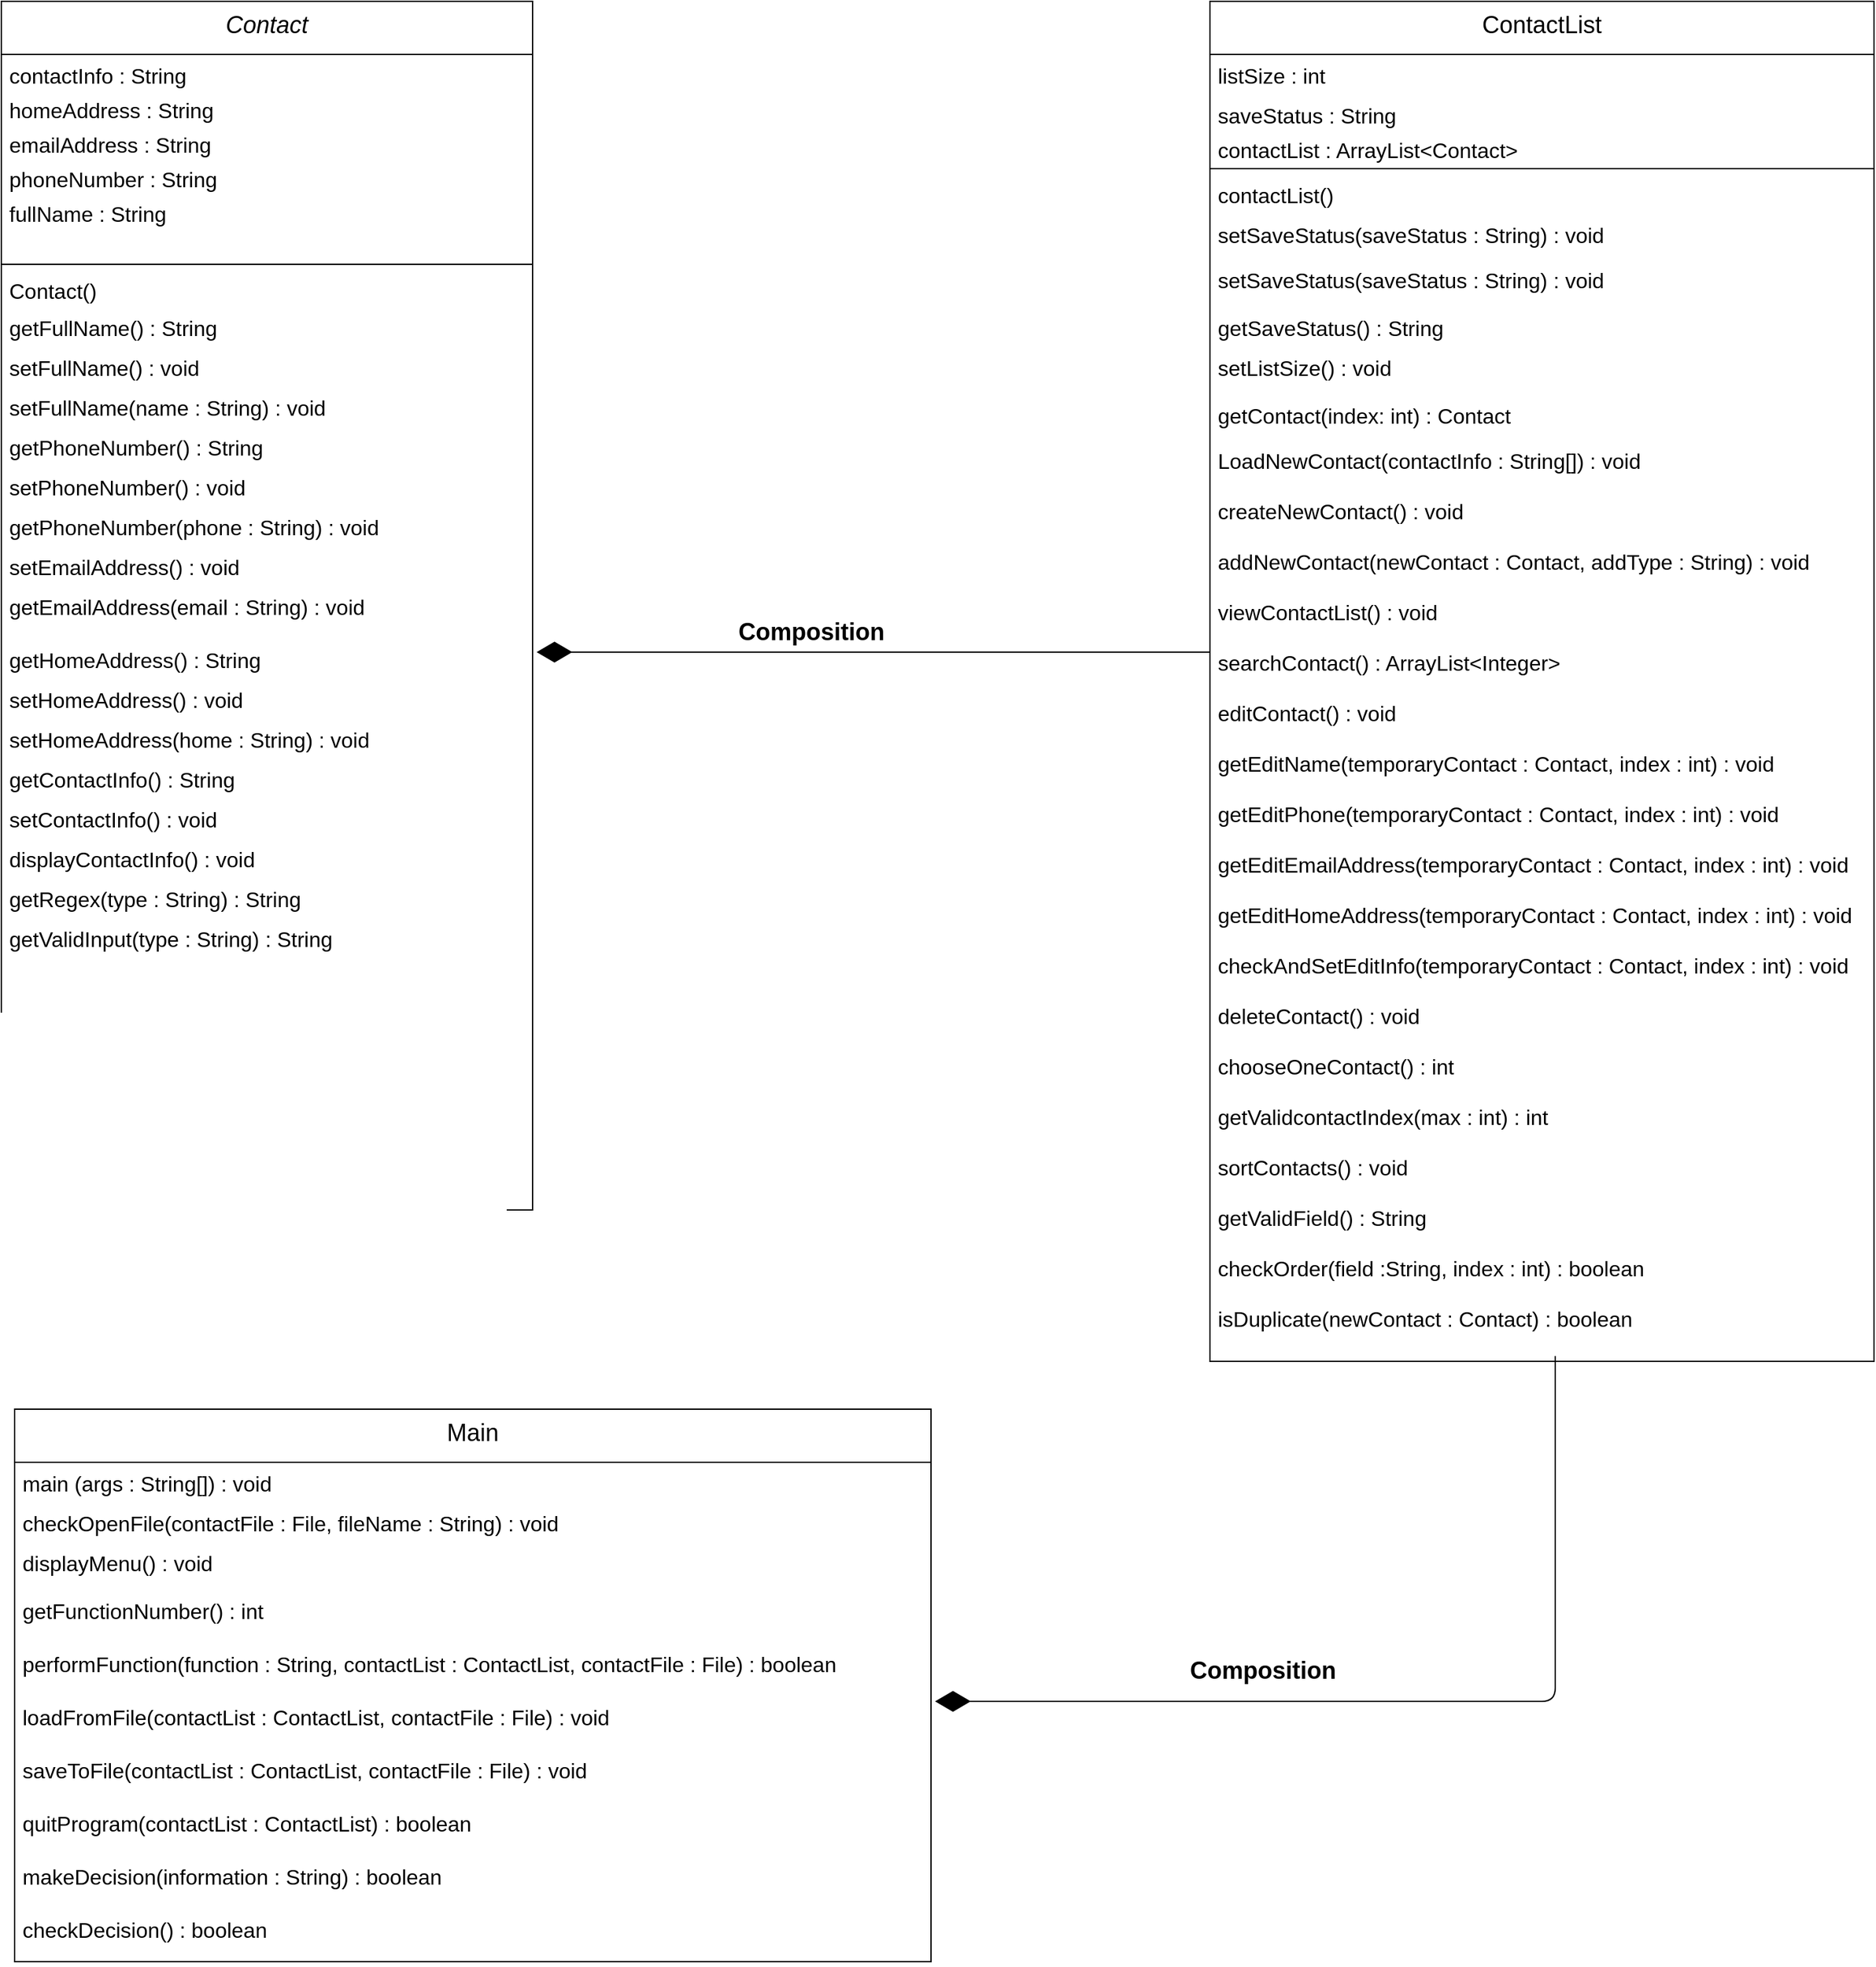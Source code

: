 <mxfile version="14.6.13" type="device"><diagram id="C5RBs43oDa-KdzZeNtuy" name="Page-1"><mxGraphModel dx="2249" dy="856" grid="1" gridSize="10" guides="1" tooltips="1" connect="1" arrows="1" fold="1" page="1" pageScale="1" pageWidth="827" pageHeight="1169" math="0" shadow="0"><root><mxCell id="WIyWlLk6GJQsqaUBKTNV-0"/><mxCell id="WIyWlLk6GJQsqaUBKTNV-1" parent="WIyWlLk6GJQsqaUBKTNV-0"/><mxCell id="zkfFHV4jXpPFQw0GAbJ--0" value="Contact" style="swimlane;fontStyle=2;align=center;verticalAlign=top;childLayout=stackLayout;horizontal=1;startSize=40;horizontalStack=0;resizeParent=1;resizeLast=0;collapsible=1;marginBottom=0;rounded=0;shadow=0;strokeWidth=1;fontSize=18;" parent="WIyWlLk6GJQsqaUBKTNV-1" vertex="1"><mxGeometry x="-90" y="80" width="400" height="910" as="geometry"><mxRectangle x="-90" y="80" width="160" height="26" as="alternateBounds"/></mxGeometry></mxCell><mxCell id="zkfFHV4jXpPFQw0GAbJ--1" value="contactInfo : String" style="text;align=left;verticalAlign=top;spacingLeft=4;spacingRight=4;overflow=hidden;rotatable=0;points=[[0,0.5],[1,0.5]];portConstraint=eastwest;fontSize=16;" parent="zkfFHV4jXpPFQw0GAbJ--0" vertex="1"><mxGeometry y="40" width="400" height="26" as="geometry"/></mxCell><mxCell id="BXxp5bXsST7RoDJg6VFm-0" value="homeAddress : String" style="text;align=left;verticalAlign=top;spacingLeft=4;spacingRight=4;overflow=hidden;rotatable=0;points=[[0,0.5],[1,0.5]];portConstraint=eastwest;fontSize=16;" vertex="1" parent="zkfFHV4jXpPFQw0GAbJ--0"><mxGeometry y="66" width="400" height="26" as="geometry"/></mxCell><mxCell id="BXxp5bXsST7RoDJg6VFm-3" value="emailAddress : String" style="text;align=left;verticalAlign=top;spacingLeft=4;spacingRight=4;overflow=hidden;rotatable=0;points=[[0,0.5],[1,0.5]];portConstraint=eastwest;fontSize=16;" vertex="1" parent="zkfFHV4jXpPFQw0GAbJ--0"><mxGeometry y="92" width="400" height="26" as="geometry"/></mxCell><mxCell id="BXxp5bXsST7RoDJg6VFm-2" value="phoneNumber : String" style="text;align=left;verticalAlign=top;spacingLeft=4;spacingRight=4;overflow=hidden;rotatable=0;points=[[0,0.5],[1,0.5]];portConstraint=eastwest;fontSize=16;" vertex="1" parent="zkfFHV4jXpPFQw0GAbJ--0"><mxGeometry y="118" width="400" height="26" as="geometry"/></mxCell><mxCell id="BXxp5bXsST7RoDJg6VFm-1" value="fullName : String" style="text;align=left;verticalAlign=top;spacingLeft=4;spacingRight=4;overflow=hidden;rotatable=0;points=[[0,0.5],[1,0.5]];portConstraint=eastwest;fontSize=16;" vertex="1" parent="zkfFHV4jXpPFQw0GAbJ--0"><mxGeometry y="144" width="400" height="50" as="geometry"/></mxCell><mxCell id="zkfFHV4jXpPFQw0GAbJ--4" value="" style="line;html=1;strokeWidth=1;align=left;verticalAlign=middle;spacingTop=-1;spacingLeft=3;spacingRight=3;rotatable=0;labelPosition=right;points=[];portConstraint=eastwest;" parent="zkfFHV4jXpPFQw0GAbJ--0" vertex="1"><mxGeometry y="194" width="400" height="8" as="geometry"/></mxCell><mxCell id="BXxp5bXsST7RoDJg6VFm-4" value="Contact()" style="text;align=left;verticalAlign=top;spacingLeft=4;spacingRight=4;overflow=hidden;rotatable=0;points=[[0,0.5],[1,0.5]];portConstraint=eastwest;fontSize=16;" vertex="1" parent="zkfFHV4jXpPFQw0GAbJ--0"><mxGeometry y="202" width="400" height="28" as="geometry"/></mxCell><mxCell id="BXxp5bXsST7RoDJg6VFm-13" value="getFullName() : String" style="text;align=left;verticalAlign=top;spacingLeft=4;spacingRight=4;overflow=hidden;rotatable=0;points=[[0,0.5],[1,0.5]];portConstraint=eastwest;fontSize=16;" vertex="1" parent="zkfFHV4jXpPFQw0GAbJ--0"><mxGeometry y="230" width="400" height="30" as="geometry"/></mxCell><mxCell id="BXxp5bXsST7RoDJg6VFm-15" value="setFullName() : void" style="text;align=left;verticalAlign=top;spacingLeft=4;spacingRight=4;overflow=hidden;rotatable=0;points=[[0,0.5],[1,0.5]];portConstraint=eastwest;fontSize=16;" vertex="1" parent="zkfFHV4jXpPFQw0GAbJ--0"><mxGeometry y="260" width="400" height="30" as="geometry"/></mxCell><mxCell id="BXxp5bXsST7RoDJg6VFm-16" value="setFullName(name : String) : void" style="text;align=left;verticalAlign=top;spacingLeft=4;spacingRight=4;overflow=hidden;rotatable=0;points=[[0,0.5],[1,0.5]];portConstraint=eastwest;fontSize=16;" vertex="1" parent="zkfFHV4jXpPFQw0GAbJ--0"><mxGeometry y="290" width="400" height="30" as="geometry"/></mxCell><mxCell id="BXxp5bXsST7RoDJg6VFm-14" value="getPhoneNumber() : String" style="text;align=left;verticalAlign=top;spacingLeft=4;spacingRight=4;overflow=hidden;rotatable=0;points=[[0,0.5],[1,0.5]];portConstraint=eastwest;fontSize=16;" vertex="1" parent="zkfFHV4jXpPFQw0GAbJ--0"><mxGeometry y="320" width="400" height="30" as="geometry"/></mxCell><mxCell id="BXxp5bXsST7RoDJg6VFm-17" value="setPhoneNumber() : void" style="text;align=left;verticalAlign=top;spacingLeft=4;spacingRight=4;overflow=hidden;rotatable=0;points=[[0,0.5],[1,0.5]];portConstraint=eastwest;fontSize=16;" vertex="1" parent="zkfFHV4jXpPFQw0GAbJ--0"><mxGeometry y="350" width="400" height="30" as="geometry"/></mxCell><mxCell id="BXxp5bXsST7RoDJg6VFm-18" value="getPhoneNumber(phone : String) : void" style="text;align=left;verticalAlign=top;spacingLeft=4;spacingRight=4;overflow=hidden;rotatable=0;points=[[0,0.5],[1,0.5]];portConstraint=eastwest;fontSize=16;" vertex="1" parent="zkfFHV4jXpPFQw0GAbJ--0"><mxGeometry y="380" width="400" height="30" as="geometry"/></mxCell><mxCell id="BXxp5bXsST7RoDJg6VFm-19" value="setEmailAddress() : void" style="text;align=left;verticalAlign=top;spacingLeft=4;spacingRight=4;overflow=hidden;rotatable=0;points=[[0,0.5],[1,0.5]];portConstraint=eastwest;fontSize=16;" vertex="1" parent="zkfFHV4jXpPFQw0GAbJ--0"><mxGeometry y="410" width="400" height="30" as="geometry"/></mxCell><mxCell id="BXxp5bXsST7RoDJg6VFm-20" value="getEmailAddress(email : String) : void" style="text;align=left;verticalAlign=top;spacingLeft=4;spacingRight=4;overflow=hidden;rotatable=0;points=[[0,0.5],[1,0.5]];portConstraint=eastwest;fontSize=16;" vertex="1" parent="zkfFHV4jXpPFQw0GAbJ--0"><mxGeometry y="440" width="400" height="40" as="geometry"/></mxCell><mxCell id="BXxp5bXsST7RoDJg6VFm-21" value="getHomeAddress() : String" style="text;align=left;verticalAlign=top;spacingLeft=4;spacingRight=4;overflow=hidden;rotatable=0;points=[[0,0.5],[1,0.5]];portConstraint=eastwest;fontSize=16;" vertex="1" parent="zkfFHV4jXpPFQw0GAbJ--0"><mxGeometry y="480" width="400" height="30" as="geometry"/></mxCell><mxCell id="BXxp5bXsST7RoDJg6VFm-22" value="setHomeAddress() : void" style="text;align=left;verticalAlign=top;spacingLeft=4;spacingRight=4;overflow=hidden;rotatable=0;points=[[0,0.5],[1,0.5]];portConstraint=eastwest;fontSize=16;" vertex="1" parent="zkfFHV4jXpPFQw0GAbJ--0"><mxGeometry y="510" width="400" height="30" as="geometry"/></mxCell><mxCell id="BXxp5bXsST7RoDJg6VFm-23" value="setHomeAddress(home : String) : void" style="text;align=left;verticalAlign=top;spacingLeft=4;spacingRight=4;overflow=hidden;rotatable=0;points=[[0,0.5],[1,0.5]];portConstraint=eastwest;fontSize=16;" vertex="1" parent="zkfFHV4jXpPFQw0GAbJ--0"><mxGeometry y="540" width="400" height="30" as="geometry"/></mxCell><mxCell id="BXxp5bXsST7RoDJg6VFm-24" value="getContactInfo() : String" style="text;align=left;verticalAlign=top;spacingLeft=4;spacingRight=4;overflow=hidden;rotatable=0;points=[[0,0.5],[1,0.5]];portConstraint=eastwest;fontSize=16;" vertex="1" parent="zkfFHV4jXpPFQw0GAbJ--0"><mxGeometry y="570" width="400" height="30" as="geometry"/></mxCell><mxCell id="BXxp5bXsST7RoDJg6VFm-25" value="setContactInfo() : void" style="text;align=left;verticalAlign=top;spacingLeft=4;spacingRight=4;overflow=hidden;rotatable=0;points=[[0,0.5],[1,0.5]];portConstraint=eastwest;fontSize=16;" vertex="1" parent="zkfFHV4jXpPFQw0GAbJ--0"><mxGeometry y="600" width="400" height="30" as="geometry"/></mxCell><mxCell id="BXxp5bXsST7RoDJg6VFm-26" value="displayContactInfo() : void" style="text;align=left;verticalAlign=top;spacingLeft=4;spacingRight=4;overflow=hidden;rotatable=0;points=[[0,0.5],[1,0.5]];portConstraint=eastwest;fontSize=16;" vertex="1" parent="zkfFHV4jXpPFQw0GAbJ--0"><mxGeometry y="630" width="400" height="30" as="geometry"/></mxCell><mxCell id="BXxp5bXsST7RoDJg6VFm-27" value="getRegex(type : String) : String" style="text;align=left;verticalAlign=top;spacingLeft=4;spacingRight=4;overflow=hidden;rotatable=0;points=[[0,0.5],[1,0.5]];portConstraint=eastwest;fontSize=16;" vertex="1" parent="zkfFHV4jXpPFQw0GAbJ--0"><mxGeometry y="660" width="400" height="30" as="geometry"/></mxCell><mxCell id="BXxp5bXsST7RoDJg6VFm-28" value="getValidInput(type : String) : String" style="text;align=left;verticalAlign=top;spacingLeft=4;spacingRight=4;overflow=hidden;rotatable=0;points=[[0,0.5],[1,0.5]];portConstraint=eastwest;fontSize=16;" vertex="1" parent="zkfFHV4jXpPFQw0GAbJ--0"><mxGeometry y="690" width="400" height="50" as="geometry"/></mxCell><mxCell id="zkfFHV4jXpPFQw0GAbJ--6" value="Main" style="swimlane;fontStyle=0;align=center;verticalAlign=top;childLayout=stackLayout;horizontal=1;startSize=40;horizontalStack=0;resizeParent=1;resizeLast=0;collapsible=1;marginBottom=0;rounded=0;shadow=0;strokeWidth=1;fontSize=18;" parent="WIyWlLk6GJQsqaUBKTNV-1" vertex="1"><mxGeometry x="-80" y="1140" width="690" height="416" as="geometry"><mxRectangle x="130" y="380" width="160" height="26" as="alternateBounds"/></mxGeometry></mxCell><mxCell id="zkfFHV4jXpPFQw0GAbJ--7" value="main (args : String[]) : void" style="text;align=left;verticalAlign=top;spacingLeft=4;spacingRight=4;overflow=hidden;rotatable=0;points=[[0,0.5],[1,0.5]];portConstraint=eastwest;fontSize=16;" parent="zkfFHV4jXpPFQw0GAbJ--6" vertex="1"><mxGeometry y="40" width="690" height="30" as="geometry"/></mxCell><mxCell id="zkfFHV4jXpPFQw0GAbJ--8" value="checkOpenFile(contactFile : File, fileName : String) : void" style="text;align=left;verticalAlign=top;spacingLeft=4;spacingRight=4;overflow=hidden;rotatable=0;points=[[0,0.5],[1,0.5]];portConstraint=eastwest;rounded=0;shadow=0;html=0;fontSize=16;" parent="zkfFHV4jXpPFQw0GAbJ--6" vertex="1"><mxGeometry y="70" width="690" height="30" as="geometry"/></mxCell><mxCell id="BXxp5bXsST7RoDJg6VFm-86" value="displayMenu() : void" style="text;align=left;verticalAlign=top;spacingLeft=4;spacingRight=4;overflow=hidden;rotatable=0;points=[[0,0.5],[1,0.5]];portConstraint=eastwest;rounded=0;shadow=0;html=0;fontSize=16;" vertex="1" parent="zkfFHV4jXpPFQw0GAbJ--6"><mxGeometry y="100" width="690" height="36" as="geometry"/></mxCell><mxCell id="BXxp5bXsST7RoDJg6VFm-87" value="getFunctionNumber() : int" style="text;align=left;verticalAlign=top;spacingLeft=4;spacingRight=4;overflow=hidden;rotatable=0;points=[[0,0.5],[1,0.5]];portConstraint=eastwest;rounded=0;shadow=0;html=0;fontSize=16;" vertex="1" parent="zkfFHV4jXpPFQw0GAbJ--6"><mxGeometry y="136" width="690" height="40" as="geometry"/></mxCell><mxCell id="BXxp5bXsST7RoDJg6VFm-93" value="performFunction(function : String, contactList : ContactList, contactFile : File) : boolean" style="text;align=left;verticalAlign=top;spacingLeft=4;spacingRight=4;overflow=hidden;rotatable=0;points=[[0,0.5],[1,0.5]];portConstraint=eastwest;rounded=0;shadow=0;html=0;fontSize=16;" vertex="1" parent="zkfFHV4jXpPFQw0GAbJ--6"><mxGeometry y="176" width="690" height="40" as="geometry"/></mxCell><mxCell id="BXxp5bXsST7RoDJg6VFm-100" value="loadFromFile(contactList : ContactList, contactFile : File) : void" style="text;align=left;verticalAlign=top;spacingLeft=4;spacingRight=4;overflow=hidden;rotatable=0;points=[[0,0.5],[1,0.5]];portConstraint=eastwest;rounded=0;shadow=0;html=0;fontSize=16;" vertex="1" parent="zkfFHV4jXpPFQw0GAbJ--6"><mxGeometry y="216" width="690" height="40" as="geometry"/></mxCell><mxCell id="BXxp5bXsST7RoDJg6VFm-103" value="saveToFile(contactList : ContactList, contactFile : File) : void" style="text;align=left;verticalAlign=top;spacingLeft=4;spacingRight=4;overflow=hidden;rotatable=0;points=[[0,0.5],[1,0.5]];portConstraint=eastwest;rounded=0;shadow=0;html=0;fontSize=16;" vertex="1" parent="zkfFHV4jXpPFQw0GAbJ--6"><mxGeometry y="256" width="690" height="40" as="geometry"/></mxCell><mxCell id="BXxp5bXsST7RoDJg6VFm-101" value="quitProgram(contactList : ContactList) : boolean" style="text;align=left;verticalAlign=top;spacingLeft=4;spacingRight=4;overflow=hidden;rotatable=0;points=[[0,0.5],[1,0.5]];portConstraint=eastwest;rounded=0;shadow=0;html=0;fontSize=16;" vertex="1" parent="zkfFHV4jXpPFQw0GAbJ--6"><mxGeometry y="296" width="690" height="40" as="geometry"/></mxCell><mxCell id="BXxp5bXsST7RoDJg6VFm-104" value="makeDecision(information : String) : boolean" style="text;align=left;verticalAlign=top;spacingLeft=4;spacingRight=4;overflow=hidden;rotatable=0;points=[[0,0.5],[1,0.5]];portConstraint=eastwest;rounded=0;shadow=0;html=0;fontSize=16;" vertex="1" parent="zkfFHV4jXpPFQw0GAbJ--6"><mxGeometry y="336" width="690" height="40" as="geometry"/></mxCell><mxCell id="BXxp5bXsST7RoDJg6VFm-102" value="checkDecision() : boolean" style="text;align=left;verticalAlign=top;spacingLeft=4;spacingRight=4;overflow=hidden;rotatable=0;points=[[0,0.5],[1,0.5]];portConstraint=eastwest;rounded=0;shadow=0;html=0;fontSize=16;" vertex="1" parent="zkfFHV4jXpPFQw0GAbJ--6"><mxGeometry y="376" width="690" height="40" as="geometry"/></mxCell><mxCell id="zkfFHV4jXpPFQw0GAbJ--17" value="ContactList" style="swimlane;fontStyle=0;align=center;verticalAlign=top;childLayout=stackLayout;horizontal=1;startSize=40;horizontalStack=0;resizeParent=1;resizeLast=0;collapsible=1;marginBottom=0;rounded=0;shadow=0;strokeWidth=1;fontSize=18;" parent="WIyWlLk6GJQsqaUBKTNV-1" vertex="1"><mxGeometry x="820" y="80" width="500" height="1024" as="geometry"><mxRectangle x="820" y="80" width="160" height="26" as="alternateBounds"/></mxGeometry></mxCell><mxCell id="zkfFHV4jXpPFQw0GAbJ--18" value="listSize : int" style="text;align=left;verticalAlign=top;spacingLeft=4;spacingRight=4;overflow=hidden;rotatable=0;points=[[0,0.5],[1,0.5]];portConstraint=eastwest;fontSize=16;" parent="zkfFHV4jXpPFQw0GAbJ--17" vertex="1"><mxGeometry y="40" width="500" height="30" as="geometry"/></mxCell><mxCell id="zkfFHV4jXpPFQw0GAbJ--19" value="saveStatus : String" style="text;align=left;verticalAlign=top;spacingLeft=4;spacingRight=4;overflow=hidden;rotatable=0;points=[[0,0.5],[1,0.5]];portConstraint=eastwest;rounded=0;shadow=0;html=0;fontSize=16;" parent="zkfFHV4jXpPFQw0GAbJ--17" vertex="1"><mxGeometry y="70" width="500" height="26" as="geometry"/></mxCell><mxCell id="zkfFHV4jXpPFQw0GAbJ--20" value="contactList : ArrayList&lt;Contact&gt;" style="text;align=left;verticalAlign=top;spacingLeft=4;spacingRight=4;overflow=hidden;rotatable=0;points=[[0,0.5],[1,0.5]];portConstraint=eastwest;rounded=0;shadow=0;html=0;fontSize=16;" parent="zkfFHV4jXpPFQw0GAbJ--17" vertex="1"><mxGeometry y="96" width="500" height="26" as="geometry"/></mxCell><mxCell id="zkfFHV4jXpPFQw0GAbJ--23" value="" style="line;html=1;strokeWidth=1;align=left;verticalAlign=middle;spacingTop=-1;spacingLeft=3;spacingRight=3;rotatable=0;labelPosition=right;points=[];portConstraint=eastwest;" parent="zkfFHV4jXpPFQw0GAbJ--17" vertex="1"><mxGeometry y="122" width="500" height="8" as="geometry"/></mxCell><mxCell id="BXxp5bXsST7RoDJg6VFm-30" value="contactList()" style="text;align=left;verticalAlign=top;spacingLeft=4;spacingRight=4;overflow=hidden;rotatable=0;points=[[0,0.5],[1,0.5]];portConstraint=eastwest;rounded=0;shadow=0;html=0;fontSize=16;" vertex="1" parent="zkfFHV4jXpPFQw0GAbJ--17"><mxGeometry y="130" width="500" height="30" as="geometry"/></mxCell><mxCell id="BXxp5bXsST7RoDJg6VFm-85" value="setSaveStatus(saveStatus : String) : void" style="text;align=left;verticalAlign=top;spacingLeft=4;spacingRight=4;overflow=hidden;rotatable=0;points=[[0,0.5],[1,0.5]];portConstraint=eastwest;rounded=0;shadow=0;html=0;fontSize=16;" vertex="1" parent="zkfFHV4jXpPFQw0GAbJ--17"><mxGeometry y="160" width="500" height="34" as="geometry"/></mxCell><mxCell id="BXxp5bXsST7RoDJg6VFm-31" value="setSaveStatus(saveStatus : String) : void" style="text;align=left;verticalAlign=top;spacingLeft=4;spacingRight=4;overflow=hidden;rotatable=0;points=[[0,0.5],[1,0.5]];portConstraint=eastwest;rounded=0;shadow=0;html=0;fontSize=16;" vertex="1" parent="zkfFHV4jXpPFQw0GAbJ--17"><mxGeometry y="194" width="500" height="36" as="geometry"/></mxCell><mxCell id="BXxp5bXsST7RoDJg6VFm-32" value="getSaveStatus() : String" style="text;align=left;verticalAlign=top;spacingLeft=4;spacingRight=4;overflow=hidden;rotatable=0;points=[[0,0.5],[1,0.5]];portConstraint=eastwest;rounded=0;shadow=0;html=0;fontSize=16;" vertex="1" parent="zkfFHV4jXpPFQw0GAbJ--17"><mxGeometry y="230" width="500" height="30" as="geometry"/></mxCell><mxCell id="BXxp5bXsST7RoDJg6VFm-33" value="setListSize() : void" style="text;align=left;verticalAlign=top;spacingLeft=4;spacingRight=4;overflow=hidden;rotatable=0;points=[[0,0.5],[1,0.5]];portConstraint=eastwest;rounded=0;shadow=0;html=0;fontSize=16;" vertex="1" parent="zkfFHV4jXpPFQw0GAbJ--17"><mxGeometry y="260" width="500" height="36" as="geometry"/></mxCell><mxCell id="BXxp5bXsST7RoDJg6VFm-34" value="getContact(index: int) : Contact" style="text;align=left;verticalAlign=top;spacingLeft=4;spacingRight=4;overflow=hidden;rotatable=0;points=[[0,0.5],[1,0.5]];portConstraint=eastwest;rounded=0;shadow=0;html=0;fontSize=16;" vertex="1" parent="zkfFHV4jXpPFQw0GAbJ--17"><mxGeometry y="296" width="500" height="34" as="geometry"/></mxCell><mxCell id="BXxp5bXsST7RoDJg6VFm-49" value="LoadNewContact(contactInfo : String[]) : void" style="text;align=left;verticalAlign=top;spacingLeft=4;spacingRight=4;overflow=hidden;rotatable=0;points=[[0,0.5],[1,0.5]];portConstraint=eastwest;rounded=0;shadow=0;html=0;fontSize=16;" vertex="1" parent="zkfFHV4jXpPFQw0GAbJ--17"><mxGeometry y="330" width="500" height="38" as="geometry"/></mxCell><mxCell id="BXxp5bXsST7RoDJg6VFm-50" value="createNewContact() : void" style="text;align=left;verticalAlign=top;spacingLeft=4;spacingRight=4;overflow=hidden;rotatable=0;points=[[0,0.5],[1,0.5]];portConstraint=eastwest;rounded=0;shadow=0;html=0;fontSize=16;" vertex="1" parent="zkfFHV4jXpPFQw0GAbJ--17"><mxGeometry y="368" width="500" height="38" as="geometry"/></mxCell><mxCell id="BXxp5bXsST7RoDJg6VFm-51" value="addNewContact(newContact : Contact, addType : String) : void" style="text;align=left;verticalAlign=top;spacingLeft=4;spacingRight=4;overflow=hidden;rotatable=0;points=[[0,0.5],[1,0.5]];portConstraint=eastwest;rounded=0;shadow=0;html=0;fontSize=16;" vertex="1" parent="zkfFHV4jXpPFQw0GAbJ--17"><mxGeometry y="406" width="500" height="38" as="geometry"/></mxCell><mxCell id="BXxp5bXsST7RoDJg6VFm-52" value="viewContactList() : void" style="text;align=left;verticalAlign=top;spacingLeft=4;spacingRight=4;overflow=hidden;rotatable=0;points=[[0,0.5],[1,0.5]];portConstraint=eastwest;rounded=0;shadow=0;html=0;fontSize=16;" vertex="1" parent="zkfFHV4jXpPFQw0GAbJ--17"><mxGeometry y="444" width="500" height="38" as="geometry"/></mxCell><mxCell id="BXxp5bXsST7RoDJg6VFm-53" value="searchContact() : ArrayList&lt;Integer&gt;" style="text;align=left;verticalAlign=top;spacingLeft=4;spacingRight=4;overflow=hidden;rotatable=0;points=[[0,0.5],[1,0.5]];portConstraint=eastwest;rounded=0;shadow=0;html=0;fontSize=16;" vertex="1" parent="zkfFHV4jXpPFQw0GAbJ--17"><mxGeometry y="482" width="500" height="38" as="geometry"/></mxCell><mxCell id="BXxp5bXsST7RoDJg6VFm-54" value="editContact() : void" style="text;align=left;verticalAlign=top;spacingLeft=4;spacingRight=4;overflow=hidden;rotatable=0;points=[[0,0.5],[1,0.5]];portConstraint=eastwest;rounded=0;shadow=0;html=0;fontSize=16;" vertex="1" parent="zkfFHV4jXpPFQw0GAbJ--17"><mxGeometry y="520" width="500" height="38" as="geometry"/></mxCell><mxCell id="BXxp5bXsST7RoDJg6VFm-55" value="getEditName(temporaryContact : Contact, index : int) : void" style="text;align=left;verticalAlign=top;spacingLeft=4;spacingRight=4;overflow=hidden;rotatable=0;points=[[0,0.5],[1,0.5]];portConstraint=eastwest;rounded=0;shadow=0;html=0;fontSize=16;" vertex="1" parent="zkfFHV4jXpPFQw0GAbJ--17"><mxGeometry y="558" width="500" height="38" as="geometry"/></mxCell><mxCell id="BXxp5bXsST7RoDJg6VFm-56" value="getEditPhone(temporaryContact : Contact, index : int) : void" style="text;align=left;verticalAlign=top;spacingLeft=4;spacingRight=4;overflow=hidden;rotatable=0;points=[[0,0.5],[1,0.5]];portConstraint=eastwest;rounded=0;shadow=0;html=0;fontSize=16;" vertex="1" parent="zkfFHV4jXpPFQw0GAbJ--17"><mxGeometry y="596" width="500" height="38" as="geometry"/></mxCell><mxCell id="BXxp5bXsST7RoDJg6VFm-75" value="getEditEmailAddress(temporaryContact : Contact, index : int) : void" style="text;align=left;verticalAlign=top;spacingLeft=4;spacingRight=4;overflow=hidden;rotatable=0;points=[[0,0.5],[1,0.5]];portConstraint=eastwest;rounded=0;shadow=0;html=0;fontSize=16;" vertex="1" parent="zkfFHV4jXpPFQw0GAbJ--17"><mxGeometry y="634" width="500" height="38" as="geometry"/></mxCell><mxCell id="BXxp5bXsST7RoDJg6VFm-76" value="getEditHomeAddress(temporaryContact : Contact, index : int) : void" style="text;align=left;verticalAlign=top;spacingLeft=4;spacingRight=4;overflow=hidden;rotatable=0;points=[[0,0.5],[1,0.5]];portConstraint=eastwest;rounded=0;shadow=0;html=0;fontSize=16;" vertex="1" parent="zkfFHV4jXpPFQw0GAbJ--17"><mxGeometry y="672" width="500" height="38" as="geometry"/></mxCell><mxCell id="BXxp5bXsST7RoDJg6VFm-77" value="checkAndSetEditInfo(temporaryContact : Contact, index : int) : void" style="text;align=left;verticalAlign=top;spacingLeft=4;spacingRight=4;overflow=hidden;rotatable=0;points=[[0,0.5],[1,0.5]];portConstraint=eastwest;rounded=0;shadow=0;html=0;fontSize=16;" vertex="1" parent="zkfFHV4jXpPFQw0GAbJ--17"><mxGeometry y="710" width="500" height="38" as="geometry"/></mxCell><mxCell id="BXxp5bXsST7RoDJg6VFm-78" value="deleteContact() : void" style="text;align=left;verticalAlign=top;spacingLeft=4;spacingRight=4;overflow=hidden;rotatable=0;points=[[0,0.5],[1,0.5]];portConstraint=eastwest;rounded=0;shadow=0;html=0;fontSize=16;" vertex="1" parent="zkfFHV4jXpPFQw0GAbJ--17"><mxGeometry y="748" width="500" height="38" as="geometry"/></mxCell><mxCell id="BXxp5bXsST7RoDJg6VFm-79" value="chooseOneContact() : int" style="text;align=left;verticalAlign=top;spacingLeft=4;spacingRight=4;overflow=hidden;rotatable=0;points=[[0,0.5],[1,0.5]];portConstraint=eastwest;rounded=0;shadow=0;html=0;fontSize=16;" vertex="1" parent="zkfFHV4jXpPFQw0GAbJ--17"><mxGeometry y="786" width="500" height="38" as="geometry"/></mxCell><mxCell id="BXxp5bXsST7RoDJg6VFm-80" value="getValidcontactIndex(max : int) : int" style="text;align=left;verticalAlign=top;spacingLeft=4;spacingRight=4;overflow=hidden;rotatable=0;points=[[0,0.5],[1,0.5]];portConstraint=eastwest;rounded=0;shadow=0;html=0;fontSize=16;" vertex="1" parent="zkfFHV4jXpPFQw0GAbJ--17"><mxGeometry y="824" width="500" height="38" as="geometry"/></mxCell><mxCell id="BXxp5bXsST7RoDJg6VFm-81" value="sortContacts() : void" style="text;align=left;verticalAlign=top;spacingLeft=4;spacingRight=4;overflow=hidden;rotatable=0;points=[[0,0.5],[1,0.5]];portConstraint=eastwest;rounded=0;shadow=0;html=0;fontSize=16;" vertex="1" parent="zkfFHV4jXpPFQw0GAbJ--17"><mxGeometry y="862" width="500" height="38" as="geometry"/></mxCell><mxCell id="BXxp5bXsST7RoDJg6VFm-82" value="getValidField() : String" style="text;align=left;verticalAlign=top;spacingLeft=4;spacingRight=4;overflow=hidden;rotatable=0;points=[[0,0.5],[1,0.5]];portConstraint=eastwest;rounded=0;shadow=0;html=0;fontSize=16;" vertex="1" parent="zkfFHV4jXpPFQw0GAbJ--17"><mxGeometry y="900" width="500" height="38" as="geometry"/></mxCell><mxCell id="BXxp5bXsST7RoDJg6VFm-83" value="checkOrder(field :String, index : int) : boolean" style="text;align=left;verticalAlign=top;spacingLeft=4;spacingRight=4;overflow=hidden;rotatable=0;points=[[0,0.5],[1,0.5]];portConstraint=eastwest;rounded=0;shadow=0;html=0;fontSize=16;" vertex="1" parent="zkfFHV4jXpPFQw0GAbJ--17"><mxGeometry y="938" width="500" height="38" as="geometry"/></mxCell><mxCell id="BXxp5bXsST7RoDJg6VFm-84" value="isDuplicate(newContact : Contact) : boolean" style="text;align=left;verticalAlign=top;spacingLeft=4;spacingRight=4;overflow=hidden;rotatable=0;points=[[0,0.5],[1,0.5]];portConstraint=eastwest;rounded=0;shadow=0;html=0;fontSize=16;" vertex="1" parent="zkfFHV4jXpPFQw0GAbJ--17"><mxGeometry y="976" width="500" height="38" as="geometry"/></mxCell><mxCell id="BXxp5bXsST7RoDJg6VFm-106" value="" style="endArrow=diamondThin;endFill=1;endSize=24;html=1;fontSize=25;verticalAlign=top;" edge="1" parent="WIyWlLk6GJQsqaUBKTNV-1"><mxGeometry width="160" relative="1" as="geometry"><mxPoint x="820" y="570" as="sourcePoint"/><mxPoint x="340" y="570" as="targetPoint"/><Array as="points"><mxPoint x="490" y="570"/><mxPoint x="320" y="570"/><mxPoint x="330" y="570"/></Array></mxGeometry></mxCell><mxCell id="BXxp5bXsST7RoDJg6VFm-107" value="Composition" style="text;align=center;fontStyle=1;verticalAlign=middle;spacingLeft=3;spacingRight=3;strokeColor=none;rotatable=0;points=[[0,0.5],[1,0.5]];portConstraint=eastwest;fontSize=18;" vertex="1" parent="WIyWlLk6GJQsqaUBKTNV-1"><mxGeometry x="480" y="540" width="80" height="26" as="geometry"/></mxCell><mxCell id="BXxp5bXsST7RoDJg6VFm-108" value="" style="endArrow=diamondThin;endFill=1;endSize=24;html=1;fontSize=25;verticalAlign=top;" edge="1" parent="WIyWlLk6GJQsqaUBKTNV-1"><mxGeometry width="160" relative="1" as="geometry"><mxPoint x="1080" y="1100" as="sourcePoint"/><mxPoint x="640" y="1360" as="targetPoint"/><Array as="points"><mxPoint x="1080" y="1360"/><mxPoint x="620" y="1360"/><mxPoint x="630" y="1360"/></Array></mxGeometry></mxCell><mxCell id="BXxp5bXsST7RoDJg6VFm-109" value="Composition" style="text;align=center;fontStyle=1;verticalAlign=middle;spacingLeft=3;spacingRight=3;strokeColor=none;rotatable=0;points=[[0,0.5],[1,0.5]];portConstraint=eastwest;fontSize=18;" vertex="1" parent="WIyWlLk6GJQsqaUBKTNV-1"><mxGeometry x="820" y="1310" width="80" height="50" as="geometry"/></mxCell></root></mxGraphModel></diagram></mxfile>